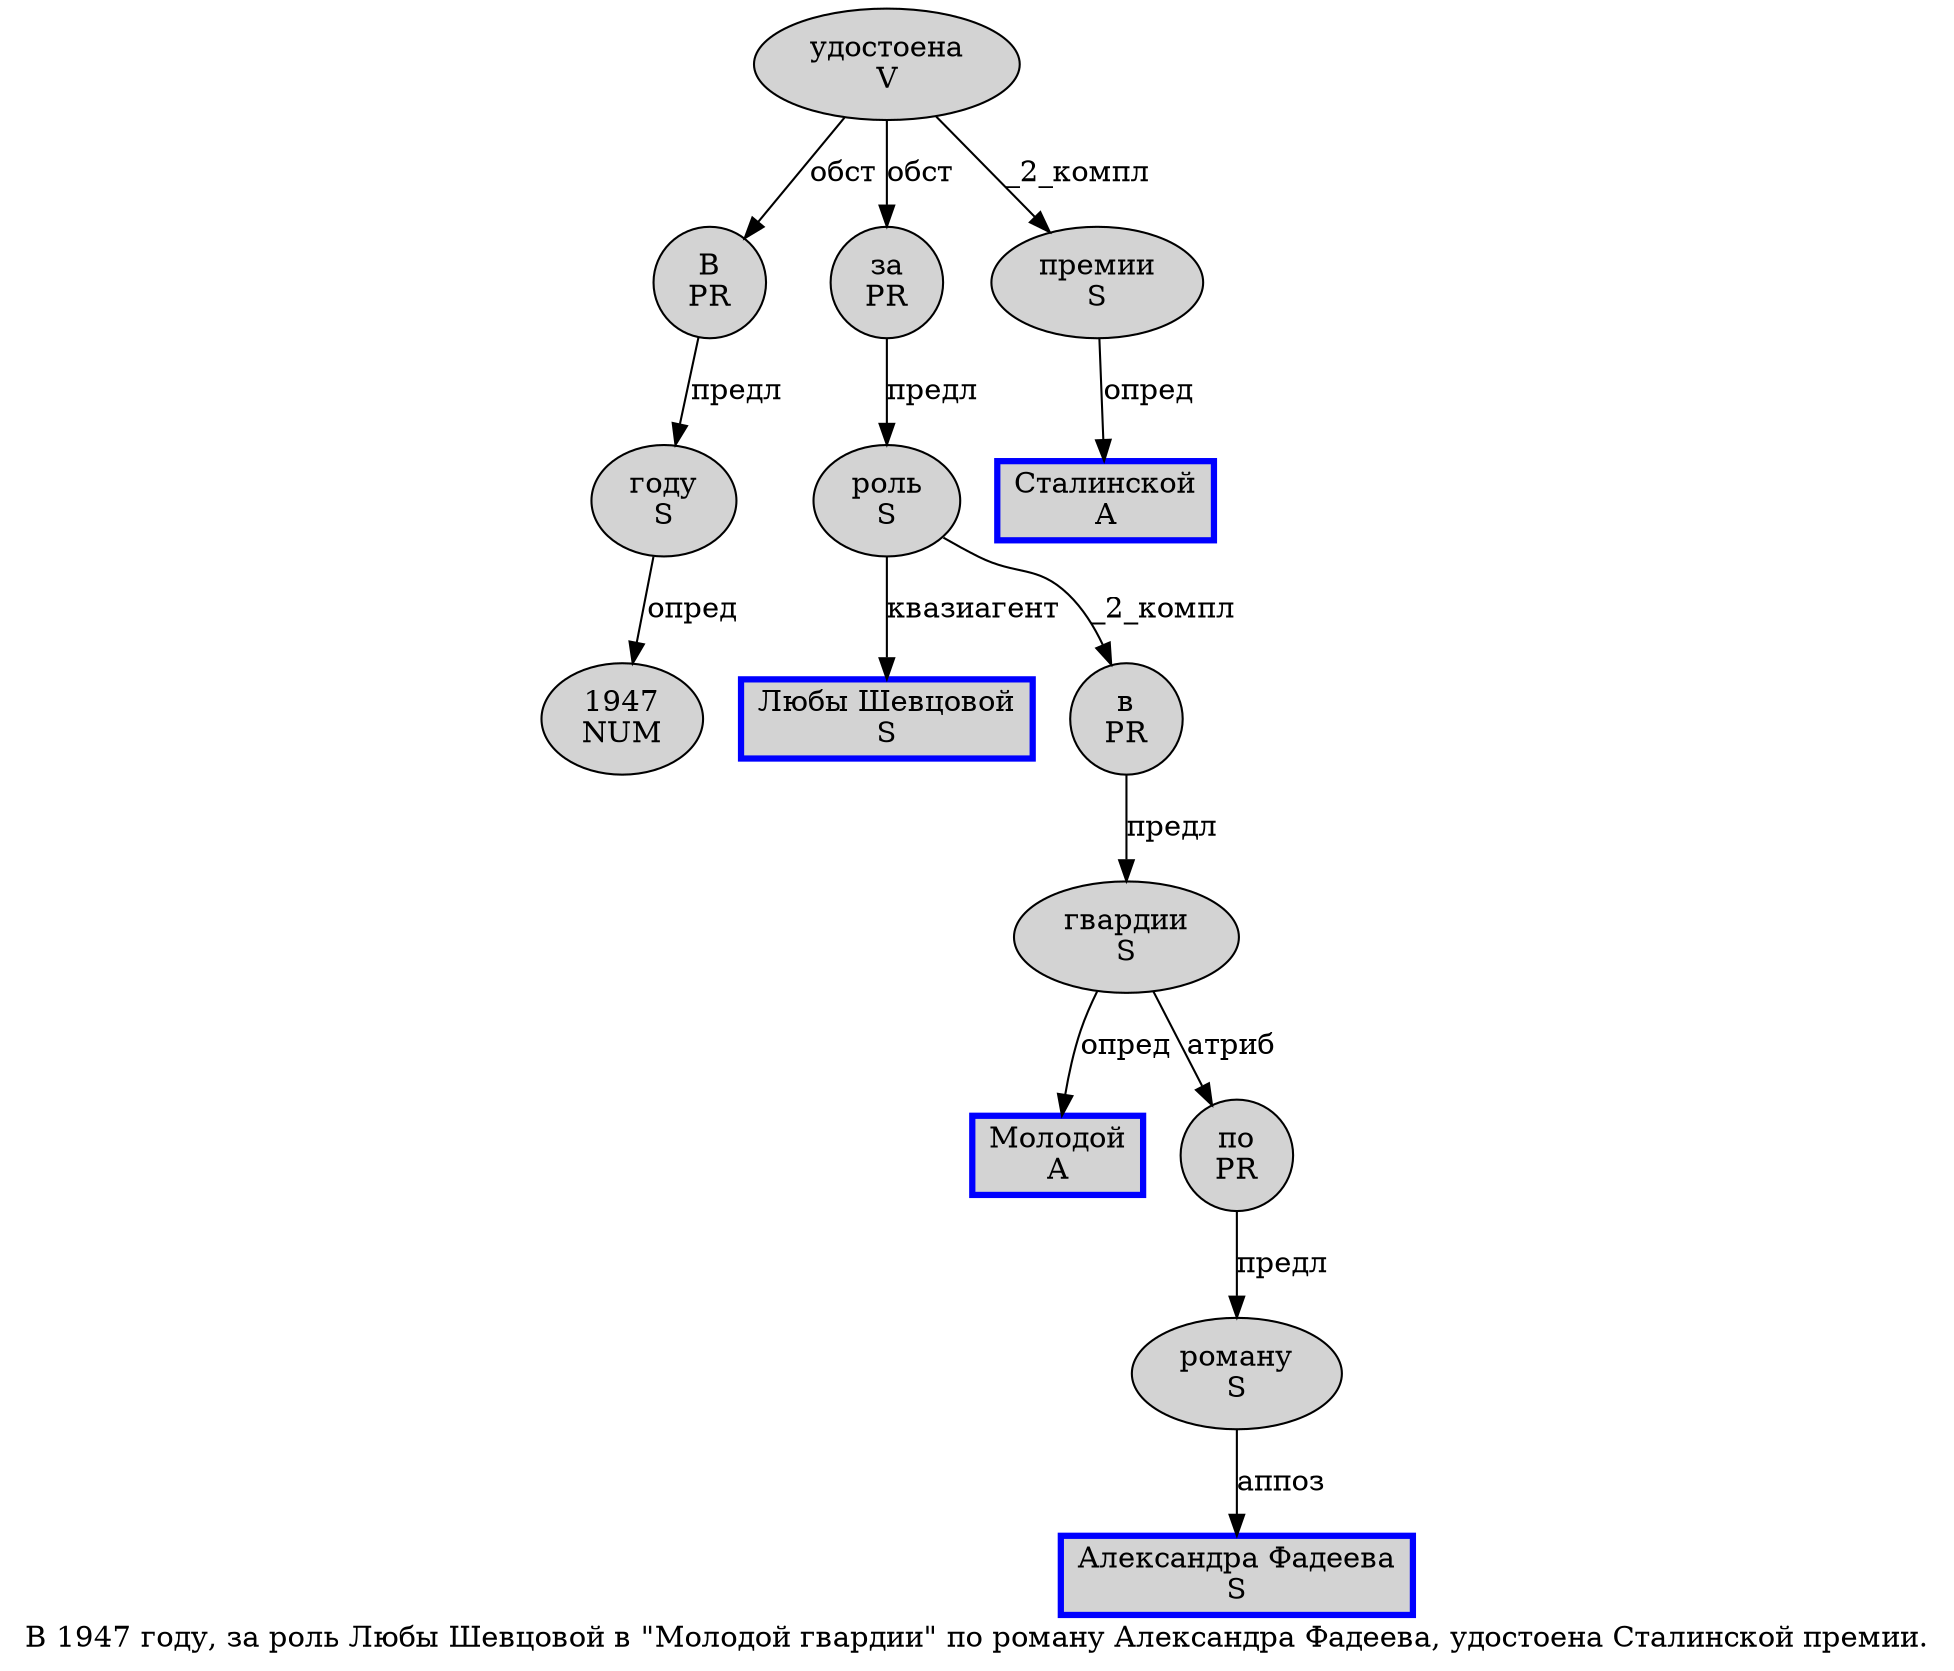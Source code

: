 digraph SENTENCE_1200 {
	graph [label="В 1947 году, за роль Любы Шевцовой в \"Молодой гвардии\" по роману Александра Фадеева, удостоена Сталинской премии."]
	node [style=filled]
		0 [label="В
PR" color="" fillcolor=lightgray penwidth=1 shape=ellipse]
		1 [label="1947
NUM" color="" fillcolor=lightgray penwidth=1 shape=ellipse]
		2 [label="году
S" color="" fillcolor=lightgray penwidth=1 shape=ellipse]
		4 [label="за
PR" color="" fillcolor=lightgray penwidth=1 shape=ellipse]
		5 [label="роль
S" color="" fillcolor=lightgray penwidth=1 shape=ellipse]
		6 [label="Любы Шевцовой
S" color=blue fillcolor=lightgray penwidth=3 shape=box]
		7 [label="в
PR" color="" fillcolor=lightgray penwidth=1 shape=ellipse]
		9 [label="Молодой
A" color=blue fillcolor=lightgray penwidth=3 shape=box]
		10 [label="гвардии
S" color="" fillcolor=lightgray penwidth=1 shape=ellipse]
		12 [label="по
PR" color="" fillcolor=lightgray penwidth=1 shape=ellipse]
		13 [label="роману
S" color="" fillcolor=lightgray penwidth=1 shape=ellipse]
		14 [label="Александра Фадеева
S" color=blue fillcolor=lightgray penwidth=3 shape=box]
		16 [label="удостоена
V" color="" fillcolor=lightgray penwidth=1 shape=ellipse]
		17 [label="Сталинской
A" color=blue fillcolor=lightgray penwidth=3 shape=box]
		18 [label="премии
S" color="" fillcolor=lightgray penwidth=1 shape=ellipse]
			16 -> 0 [label="обст"]
			16 -> 4 [label="обст"]
			16 -> 18 [label="_2_компл"]
			10 -> 9 [label="опред"]
			10 -> 12 [label="атриб"]
			7 -> 10 [label="предл"]
			4 -> 5 [label="предл"]
			0 -> 2 [label="предл"]
			18 -> 17 [label="опред"]
			12 -> 13 [label="предл"]
			5 -> 6 [label="квазиагент"]
			5 -> 7 [label="_2_компл"]
			2 -> 1 [label="опред"]
			13 -> 14 [label="аппоз"]
}